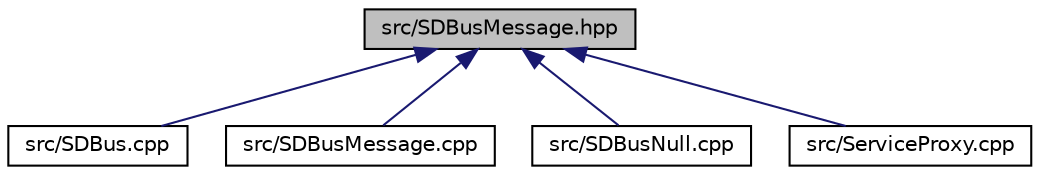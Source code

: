 digraph "src/SDBusMessage.hpp"
{
 // LATEX_PDF_SIZE
  edge [fontname="Helvetica",fontsize="10",labelfontname="Helvetica",labelfontsize="10"];
  node [fontname="Helvetica",fontsize="10",shape=record];
  Node1 [label="src/SDBusMessage.hpp",height=0.2,width=0.4,color="black", fillcolor="grey75", style="filled", fontcolor="black",tooltip=" "];
  Node1 -> Node2 [dir="back",color="midnightblue",fontsize="10",style="solid",fontname="Helvetica"];
  Node2 [label="src/SDBus.cpp",height=0.2,width=0.4,color="black", fillcolor="white", style="filled",URL="$_s_d_bus_8cpp.html",tooltip=" "];
  Node1 -> Node3 [dir="back",color="midnightblue",fontsize="10",style="solid",fontname="Helvetica"];
  Node3 [label="src/SDBusMessage.cpp",height=0.2,width=0.4,color="black", fillcolor="white", style="filled",URL="$_s_d_bus_message_8cpp.html",tooltip=" "];
  Node1 -> Node4 [dir="back",color="midnightblue",fontsize="10",style="solid",fontname="Helvetica"];
  Node4 [label="src/SDBusNull.cpp",height=0.2,width=0.4,color="black", fillcolor="white", style="filled",URL="$_s_d_bus_null_8cpp.html",tooltip=" "];
  Node1 -> Node5 [dir="back",color="midnightblue",fontsize="10",style="solid",fontname="Helvetica"];
  Node5 [label="src/ServiceProxy.cpp",height=0.2,width=0.4,color="black", fillcolor="white", style="filled",URL="$_service_proxy_8cpp.html",tooltip=" "];
}
